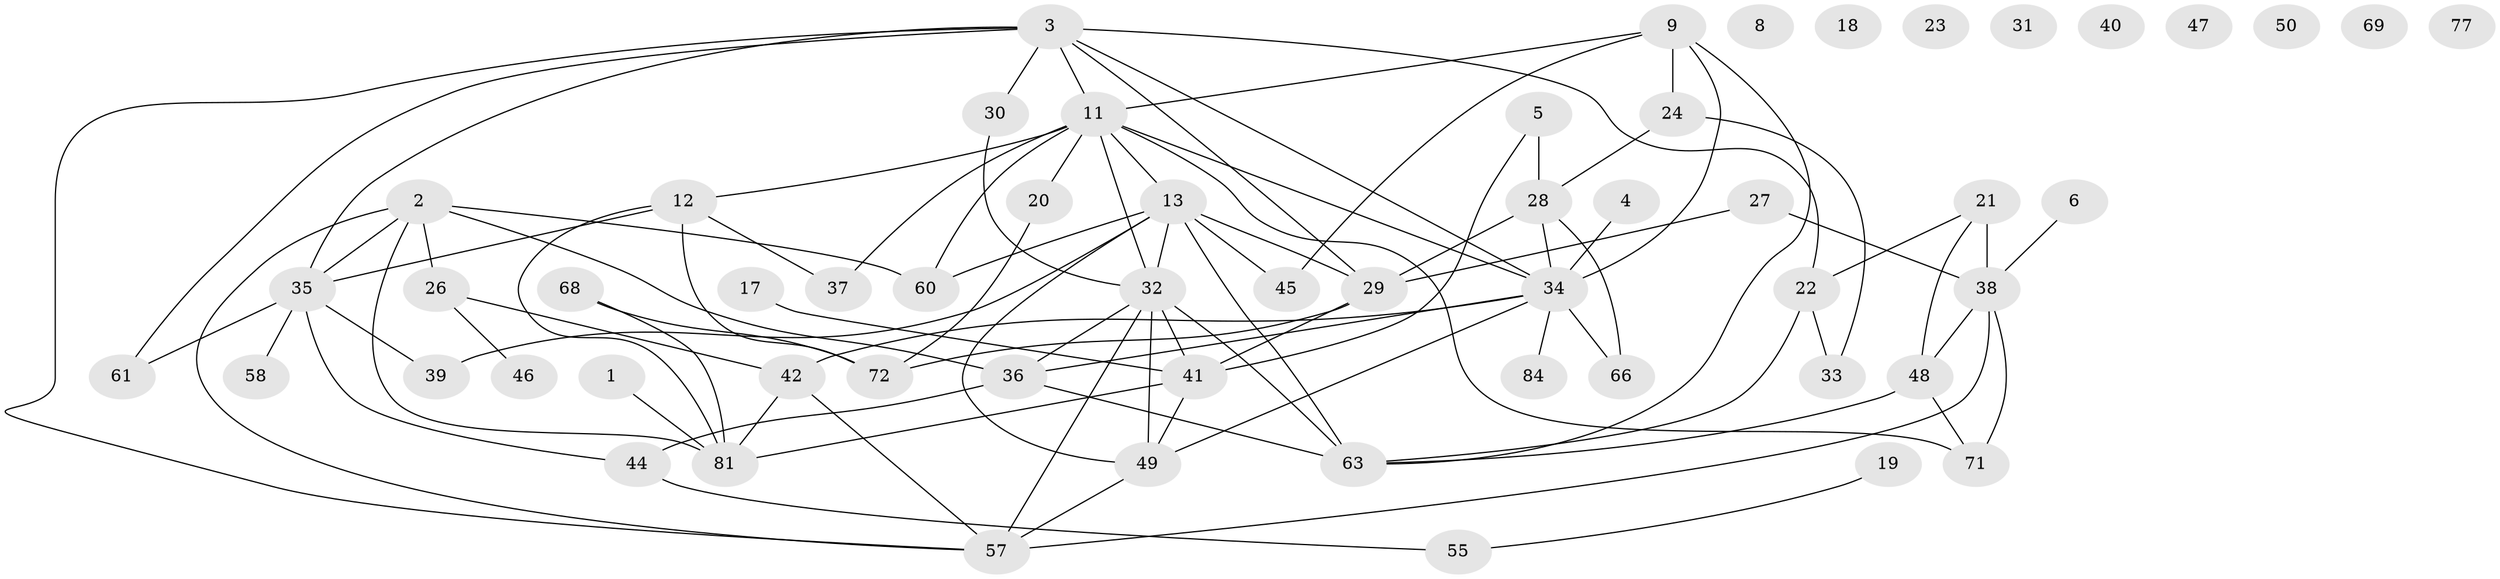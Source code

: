 // Generated by graph-tools (version 1.1) at 2025/23/03/03/25 07:23:29]
// undirected, 57 vertices, 92 edges
graph export_dot {
graph [start="1"]
  node [color=gray90,style=filled];
  1;
  2 [super="+14"];
  3 [super="+16"];
  4;
  5 [super="+7"];
  6;
  8;
  9 [super="+10"];
  11 [super="+15"];
  12 [super="+78"];
  13 [super="+54"];
  17;
  18;
  19;
  20;
  21 [super="+67"];
  22 [super="+83"];
  23;
  24 [super="+25"];
  26 [super="+51"];
  27;
  28 [super="+82"];
  29 [super="+64"];
  30;
  31;
  32 [super="+80"];
  33;
  34 [super="+59"];
  35 [super="+53"];
  36 [super="+76"];
  37;
  38 [super="+52"];
  39;
  40;
  41 [super="+56"];
  42 [super="+43"];
  44;
  45;
  46;
  47;
  48 [super="+74"];
  49;
  50;
  55 [super="+65"];
  57 [super="+70"];
  58;
  60 [super="+62"];
  61;
  63 [super="+79"];
  66;
  68;
  69;
  71 [super="+73"];
  72 [super="+75"];
  77;
  81;
  84;
  1 -- 81;
  2 -- 81;
  2 -- 60;
  2 -- 57;
  2 -- 36;
  2 -- 35;
  2 -- 26;
  3 -- 22;
  3 -- 34;
  3 -- 57;
  3 -- 61;
  3 -- 11;
  3 -- 30;
  3 -- 29;
  3 -- 35;
  4 -- 34;
  5 -- 28;
  5 -- 41;
  6 -- 38;
  9 -- 11;
  9 -- 24;
  9 -- 45;
  9 -- 63;
  9 -- 34;
  11 -- 34;
  11 -- 37;
  11 -- 12;
  11 -- 20;
  11 -- 13;
  11 -- 71;
  11 -- 32;
  11 -- 60;
  12 -- 81;
  12 -- 37;
  12 -- 72;
  12 -- 35;
  13 -- 39;
  13 -- 49;
  13 -- 63 [weight=2];
  13 -- 45;
  13 -- 32;
  13 -- 60;
  13 -- 29;
  17 -- 41;
  19 -- 55;
  20 -- 72;
  21 -- 48;
  21 -- 38;
  21 -- 22;
  22 -- 63;
  22 -- 33;
  24 -- 28;
  24 -- 33;
  26 -- 42;
  26 -- 46;
  27 -- 29;
  27 -- 38;
  28 -- 29;
  28 -- 34;
  28 -- 66;
  29 -- 41;
  29 -- 72;
  30 -- 32;
  32 -- 49;
  32 -- 41;
  32 -- 63;
  32 -- 57;
  32 -- 36;
  34 -- 66;
  34 -- 84;
  34 -- 49;
  34 -- 36;
  34 -- 42;
  35 -- 44;
  35 -- 58;
  35 -- 61;
  35 -- 39;
  36 -- 44;
  36 -- 63;
  38 -- 48;
  38 -- 71;
  38 -- 57;
  41 -- 49;
  41 -- 81;
  42 -- 81;
  42 -- 57;
  44 -- 55;
  48 -- 63;
  48 -- 71 [weight=2];
  49 -- 57;
  68 -- 72;
  68 -- 81;
}
